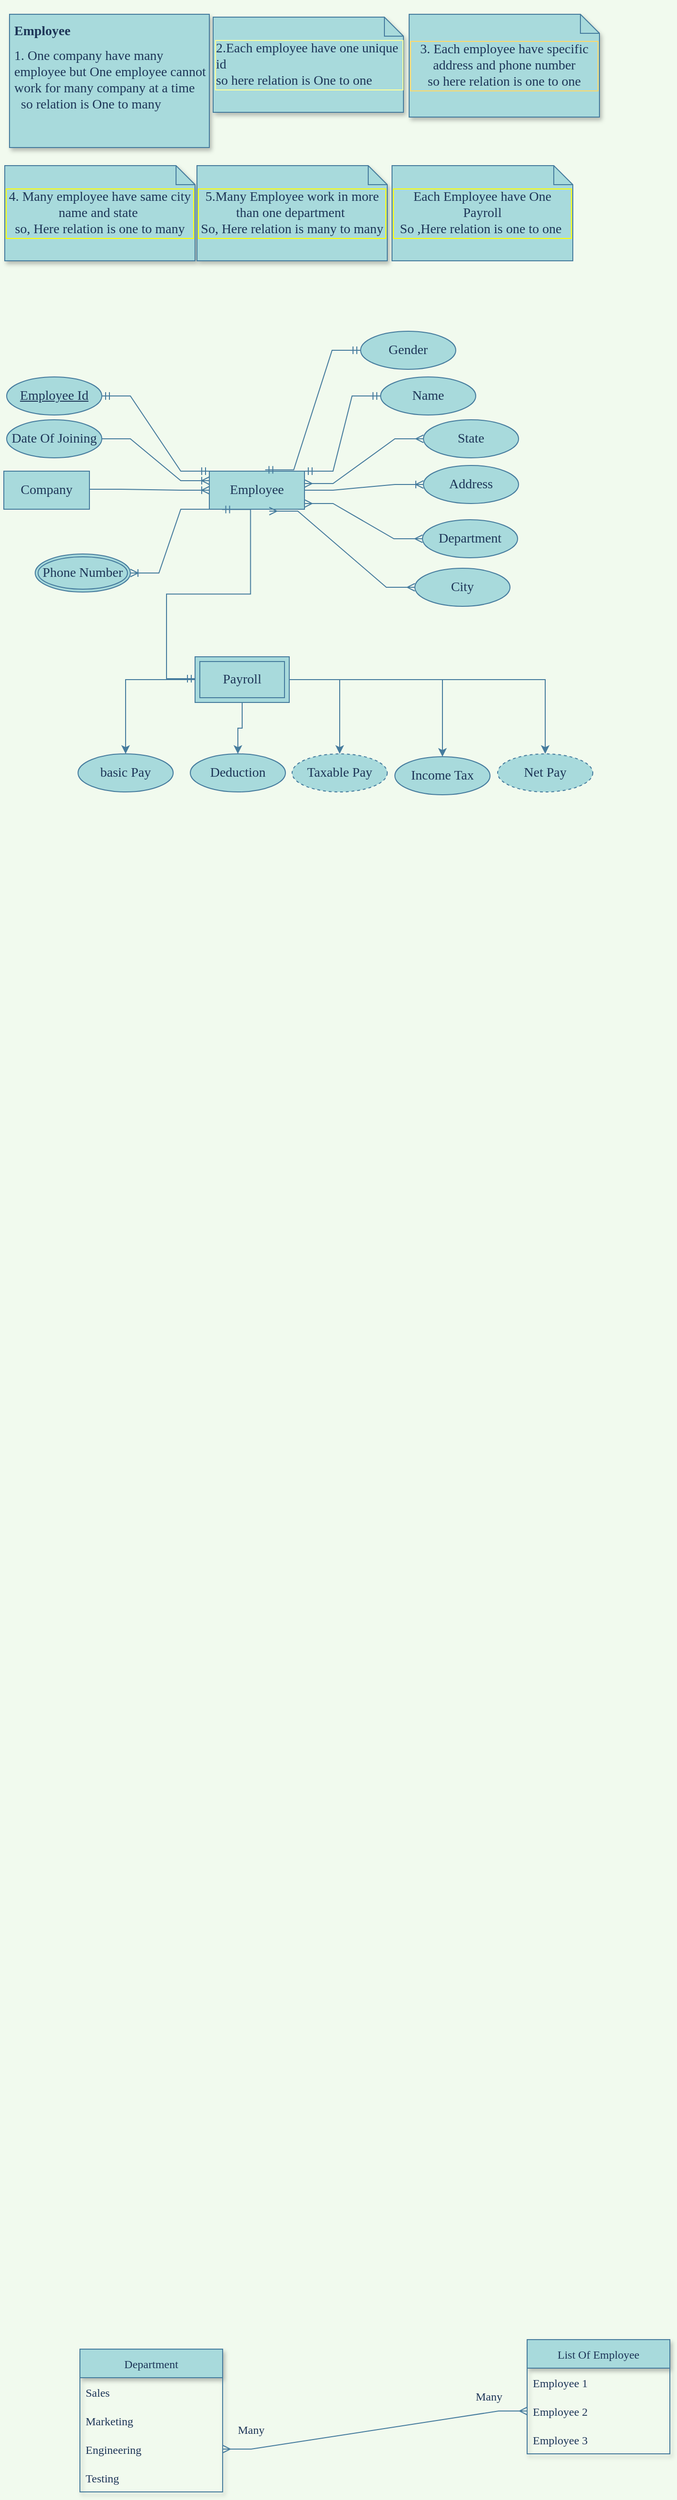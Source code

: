 <mxfile version="20.2.0" type="device"><diagram id="MEAiCIMWe3D46PceooLe" name="Page-1"><mxGraphModel dx="2234" dy="2414" grid="1" gridSize="3" guides="1" tooltips="1" connect="1" arrows="1" fold="1" page="1" pageScale="1" pageWidth="850" pageHeight="1100" background="#F1FAEE" math="0" shadow="0"><root><mxCell id="0"/><mxCell id="1" parent="0"/><mxCell id="LRdIDic8p2OFSXdLYlGY-76" value="List Of Employee" style="swimlane;fontStyle=0;childLayout=stackLayout;horizontal=1;startSize=30;horizontalStack=0;resizeParent=1;resizeParentMax=0;resizeLast=0;collapsible=1;marginBottom=0;shadow=1;fillColor=#A8DADC;strokeColor=#457B9D;fontColor=#1D3557;fontFamily=Times New Roman;" parent="1" vertex="1"><mxGeometry x="550" y="1390" width="150" height="120" as="geometry"/></mxCell><mxCell id="LRdIDic8p2OFSXdLYlGY-77" value="Employee 1" style="text;strokeColor=none;fillColor=none;align=left;verticalAlign=middle;spacingLeft=4;spacingRight=4;overflow=hidden;points=[[0,0.5],[1,0.5]];portConstraint=eastwest;rotatable=0;shadow=1;fontColor=#1D3557;fontFamily=Times New Roman;" parent="LRdIDic8p2OFSXdLYlGY-76" vertex="1"><mxGeometry y="30" width="150" height="30" as="geometry"/></mxCell><mxCell id="LRdIDic8p2OFSXdLYlGY-78" value="Employee 2" style="text;strokeColor=none;fillColor=none;align=left;verticalAlign=middle;spacingLeft=4;spacingRight=4;overflow=hidden;points=[[0,0.5],[1,0.5]];portConstraint=eastwest;rotatable=0;shadow=1;fontColor=#1D3557;fontFamily=Times New Roman;" parent="LRdIDic8p2OFSXdLYlGY-76" vertex="1"><mxGeometry y="60" width="150" height="30" as="geometry"/></mxCell><mxCell id="LRdIDic8p2OFSXdLYlGY-79" value="Employee 3" style="text;strokeColor=none;fillColor=none;align=left;verticalAlign=middle;spacingLeft=4;spacingRight=4;overflow=hidden;points=[[0,0.5],[1,0.5]];portConstraint=eastwest;rotatable=0;shadow=1;fontColor=#1D3557;fontFamily=Times New Roman;" parent="LRdIDic8p2OFSXdLYlGY-76" vertex="1"><mxGeometry y="90" width="150" height="30" as="geometry"/></mxCell><mxCell id="LRdIDic8p2OFSXdLYlGY-82" value="Department" style="swimlane;fontStyle=0;childLayout=stackLayout;horizontal=1;startSize=30;horizontalStack=0;resizeParent=1;resizeParentMax=0;resizeLast=0;collapsible=1;marginBottom=0;shadow=1;fillColor=#A8DADC;strokeColor=#457B9D;fontColor=#1D3557;fontFamily=Times New Roman;" parent="1" vertex="1"><mxGeometry x="80" y="1400" width="150" height="150" as="geometry"/></mxCell><mxCell id="LRdIDic8p2OFSXdLYlGY-83" value="Sales" style="text;strokeColor=none;fillColor=none;align=left;verticalAlign=middle;spacingLeft=4;spacingRight=4;overflow=hidden;points=[[0,0.5],[1,0.5]];portConstraint=eastwest;rotatable=0;shadow=1;fontColor=#1D3557;fontFamily=Times New Roman;" parent="LRdIDic8p2OFSXdLYlGY-82" vertex="1"><mxGeometry y="30" width="150" height="30" as="geometry"/></mxCell><mxCell id="LRdIDic8p2OFSXdLYlGY-84" value="Marketing" style="text;strokeColor=none;fillColor=none;align=left;verticalAlign=middle;spacingLeft=4;spacingRight=4;overflow=hidden;points=[[0,0.5],[1,0.5]];portConstraint=eastwest;rotatable=0;shadow=1;fontColor=#1D3557;fontFamily=Times New Roman;" parent="LRdIDic8p2OFSXdLYlGY-82" vertex="1"><mxGeometry y="60" width="150" height="30" as="geometry"/></mxCell><mxCell id="LRdIDic8p2OFSXdLYlGY-85" value="Engineering" style="text;strokeColor=none;fillColor=none;align=left;verticalAlign=middle;spacingLeft=4;spacingRight=4;overflow=hidden;points=[[0,0.5],[1,0.5]];portConstraint=eastwest;rotatable=0;shadow=1;fontColor=#1D3557;fontFamily=Times New Roman;" parent="LRdIDic8p2OFSXdLYlGY-82" vertex="1"><mxGeometry y="90" width="150" height="30" as="geometry"/></mxCell><mxCell id="LRdIDic8p2OFSXdLYlGY-87" value="Testing" style="text;strokeColor=none;fillColor=none;align=left;verticalAlign=middle;spacingLeft=4;spacingRight=4;overflow=hidden;points=[[0,0.5],[1,0.5]];portConstraint=eastwest;rotatable=0;shadow=1;fontColor=#1D3557;fontFamily=Times New Roman;" parent="LRdIDic8p2OFSXdLYlGY-82" vertex="1"><mxGeometry y="120" width="150" height="30" as="geometry"/></mxCell><mxCell id="LRdIDic8p2OFSXdLYlGY-91" value="&lt;h1 style=&quot;font-size: 14px;&quot;&gt;Employee&lt;/h1&gt;&lt;div style=&quot;font-size: 14px;&quot;&gt;1. One company have many employee but One employee cannot work for many company at a time&amp;nbsp;&lt;/div&gt;&lt;div style=&quot;font-size: 14px;&quot;&gt;&amp;nbsp; so relation is One to many&lt;/div&gt;&lt;div style=&quot;font-size: 14px;&quot;&gt;&lt;br style=&quot;font-size: 14px;&quot;&gt;&lt;/div&gt;" style="text;html=1;strokeColor=#457B9D;fillColor=#A8DADC;spacing=5;spacingTop=-20;whiteSpace=wrap;overflow=hidden;rounded=0;shadow=1;verticalAlign=middle;fontFamily=Times New Roman;fontSize=14;fontColor=#1D3557;labelBorderColor=none;" parent="1" vertex="1"><mxGeometry x="6" y="-1053" width="210" height="140" as="geometry"/></mxCell><mxCell id="LRdIDic8p2OFSXdLYlGY-98" value="" style="edgeStyle=entityRelationEdgeStyle;fontSize=12;html=1;endArrow=ERmany;startArrow=ERmany;rounded=0;exitX=1;exitY=0.5;exitDx=0;exitDy=0;entryX=0;entryY=0.5;entryDx=0;entryDy=0;strokeColor=#457B9D;fontColor=#1D3557;labelBackgroundColor=#F1FAEE;fontFamily=Times New Roman;" parent="1" source="LRdIDic8p2OFSXdLYlGY-85" target="LRdIDic8p2OFSXdLYlGY-78" edge="1"><mxGeometry width="100" height="100" relative="1" as="geometry"><mxPoint x="310" y="1515" as="sourcePoint"/><mxPoint x="410" y="1415" as="targetPoint"/></mxGeometry></mxCell><mxCell id="LRdIDic8p2OFSXdLYlGY-132" value="2.Each employee have one unique id&amp;nbsp;&lt;br style=&quot;font-size: 14px;&quot;&gt;so here relation is One to one" style="shape=note;size=20;whiteSpace=wrap;html=1;shadow=1;align=left;fillColor=#A8DADC;strokeColor=#457B9D;verticalAlign=middle;labelBorderColor=#FFFF99;fontSize=14;fontFamily=Times New Roman;fontColor=#1D3557;" parent="1" vertex="1"><mxGeometry x="220" y="-1050" width="200" height="100" as="geometry"/></mxCell><mxCell id="LRdIDic8p2OFSXdLYlGY-133" value="3. Each employee have specific address and phone number&lt;br style=&quot;font-size: 14px;&quot;&gt;so here relation is one to one" style="shape=note;size=20;whiteSpace=wrap;html=1;shadow=1;fillColor=#A8DADC;strokeColor=#457B9D;fontSize=14;fontFamily=Times New Roman;fontColor=#1D3557;labelBorderColor=#FFD966;" parent="1" vertex="1"><mxGeometry x="426" y="-1053" width="200" height="108" as="geometry"/></mxCell><mxCell id="LRdIDic8p2OFSXdLYlGY-135" value="4. Many employee have same city name and state&amp;nbsp;&lt;br style=&quot;font-size: 14px;&quot;&gt;so, Here relation is one to many" style="shape=note;size=20;whiteSpace=wrap;html=1;shadow=1;labelBorderColor=#FFFF00;verticalAlign=middle;fontSize=14;fontFamily=Times New Roman;labelBackgroundColor=none;fillColor=#A8DADC;strokeColor=#457B9D;fontColor=#1D3557;" parent="1" vertex="1"><mxGeometry x="1" y="-894" width="200" height="100" as="geometry"/></mxCell><mxCell id="LRdIDic8p2OFSXdLYlGY-137" value="5.Many Employee work in more than one department&amp;nbsp;&lt;br&gt;So, Here relation is many to many" style="shape=note;size=20;whiteSpace=wrap;html=1;shadow=1;labelBackgroundColor=none;labelBorderColor=#FFFF00;fontFamily=Times New Roman;fontSize=14;fillColor=#A8DADC;strokeColor=#457B9D;fontColor=#1D3557;" parent="1" vertex="1"><mxGeometry x="203" y="-894" width="200" height="100" as="geometry"/></mxCell><mxCell id="LRdIDic8p2OFSXdLYlGY-143" value="Many" style="text;html=1;strokeColor=none;fillColor=none;align=center;verticalAlign=middle;whiteSpace=wrap;rounded=0;shadow=1;fontFamily=Times New Roman;fontColor=#1D3557;" parent="1" vertex="1"><mxGeometry x="230" y="1470" width="60" height="30" as="geometry"/></mxCell><mxCell id="LRdIDic8p2OFSXdLYlGY-145" value="Many" style="text;html=1;strokeColor=none;fillColor=none;align=center;verticalAlign=middle;whiteSpace=wrap;rounded=0;shadow=1;fontFamily=Times New Roman;fontColor=#1D3557;" parent="1" vertex="1"><mxGeometry x="480" y="1435" width="60" height="30" as="geometry"/></mxCell><mxCell id="LRdIDic8p2OFSXdLYlGY-154" value="Each Employee have One Payroll&lt;br style=&quot;font-size: 14px;&quot;&gt;So ,Here relation is one to one&amp;nbsp;" style="shape=note;size=20;whiteSpace=wrap;html=1;fontColor=#1D3557;strokeColor=#457B9D;fillColor=#A8DADC;fontFamily=Times New Roman;fontSize=14;labelBorderColor=#FFFF00;" parent="1" vertex="1"><mxGeometry x="408" y="-894" width="190" height="100" as="geometry"/></mxCell><mxCell id="LRdIDic8p2OFSXdLYlGY-157" value="Company" style="whiteSpace=wrap;html=1;align=center;fontFamily=Times New Roman;fontSize=14;fontColor=#1D3557;strokeColor=#457B9D;fillColor=#A8DADC;" parent="1" vertex="1"><mxGeometry y="-573" width="90" height="40" as="geometry"/></mxCell><mxCell id="LRdIDic8p2OFSXdLYlGY-159" value="Employee Id" style="ellipse;whiteSpace=wrap;html=1;align=center;fontStyle=4;fontFamily=Times New Roman;fontSize=14;fontColor=#1D3557;strokeColor=#457B9D;fillColor=#A8DADC;" parent="1" vertex="1"><mxGeometry x="3" y="-672" width="100" height="40" as="geometry"/></mxCell><mxCell id="LRdIDic8p2OFSXdLYlGY-188" value="Name" style="ellipse;whiteSpace=wrap;html=1;align=center;fontFamily=Times New Roman;fontSize=14;fontColor=#1D3557;strokeColor=#457B9D;fillColor=#A8DADC;" parent="1" vertex="1"><mxGeometry x="396" y="-672" width="100" height="40" as="geometry"/></mxCell><mxCell id="LRdIDic8p2OFSXdLYlGY-190" value="" style="edgeStyle=entityRelationEdgeStyle;fontSize=12;html=1;endArrow=ERmandOne;startArrow=ERmandOne;rounded=0;fontFamily=Times New Roman;fontColor=#1D3557;strokeColor=#457B9D;fillColor=#A8DADC;entryX=0;entryY=0.5;entryDx=0;entryDy=0;exitX=1;exitY=0;exitDx=0;exitDy=0;" parent="1" source="LRdIDic8p2OFSXdLYlGY-195" target="LRdIDic8p2OFSXdLYlGY-188" edge="1"><mxGeometry width="100" height="100" relative="1" as="geometry"><mxPoint x="318" y="-573" as="sourcePoint"/><mxPoint x="450" y="-666" as="targetPoint"/></mxGeometry></mxCell><mxCell id="LRdIDic8p2OFSXdLYlGY-195" value="Employee" style="whiteSpace=wrap;html=1;align=center;fontFamily=Times New Roman;fontSize=14;fontColor=#1D3557;strokeColor=#457B9D;fillColor=#A8DADC;" parent="1" vertex="1"><mxGeometry x="216" y="-573" width="100" height="40" as="geometry"/></mxCell><mxCell id="LRdIDic8p2OFSXdLYlGY-197" value="Department" style="ellipse;whiteSpace=wrap;html=1;align=center;fontFamily=Times New Roman;fontSize=14;fontColor=#1D3557;strokeColor=#457B9D;fillColor=#A8DADC;" parent="1" vertex="1"><mxGeometry x="440" y="-522" width="100" height="40" as="geometry"/></mxCell><mxCell id="LRdIDic8p2OFSXdLYlGY-198" value="" style="edgeStyle=entityRelationEdgeStyle;fontSize=12;html=1;endArrow=ERmandOne;startArrow=ERmandOne;rounded=0;fontFamily=Times New Roman;fontColor=#1D3557;strokeColor=#457B9D;fillColor=#A8DADC;entryX=0;entryY=0.5;entryDx=0;entryDy=0;exitX=0.133;exitY=1.005;exitDx=0;exitDy=0;exitPerimeter=0;" parent="1" source="LRdIDic8p2OFSXdLYlGY-195" edge="1"><mxGeometry width="100" height="100" relative="1" as="geometry"><mxPoint x="279" y="-489" as="sourcePoint"/><mxPoint x="201" y="-355" as="targetPoint"/></mxGeometry></mxCell><mxCell id="LRdIDic8p2OFSXdLYlGY-199" value="" style="edgeStyle=entityRelationEdgeStyle;fontSize=12;html=1;endArrow=ERmandOne;startArrow=ERmandOne;rounded=0;fontFamily=Times New Roman;fontColor=#1D3557;strokeColor=#457B9D;fillColor=#A8DADC;entryX=1;entryY=0.5;entryDx=0;entryDy=0;exitX=0;exitY=0;exitDx=0;exitDy=0;" parent="1" source="LRdIDic8p2OFSXdLYlGY-195" target="LRdIDic8p2OFSXdLYlGY-159" edge="1"><mxGeometry width="100" height="100" relative="1" as="geometry"><mxPoint x="221" y="-591" as="sourcePoint"/><mxPoint x="365" y="-586" as="targetPoint"/></mxGeometry></mxCell><mxCell id="LRdIDic8p2OFSXdLYlGY-202" value="" style="edgeStyle=entityRelationEdgeStyle;fontSize=12;html=1;endArrow=ERoneToMany;rounded=0;fontFamily=Times New Roman;fontColor=#1D3557;strokeColor=#457B9D;fillColor=#A8DADC;entryX=0;entryY=0.5;entryDx=0;entryDy=0;" parent="1" target="LRdIDic8p2OFSXdLYlGY-195" edge="1"><mxGeometry width="100" height="100" relative="1" as="geometry"><mxPoint x="90" y="-554" as="sourcePoint"/><mxPoint x="190" y="-654" as="targetPoint"/></mxGeometry></mxCell><mxCell id="LRdIDic8p2OFSXdLYlGY-206" value="" style="edgeStyle=entityRelationEdgeStyle;fontSize=12;html=1;endArrow=ERoneToMany;rounded=0;fontFamily=Times New Roman;fontColor=#1D3557;strokeColor=#457B9D;fillColor=#A8DADC;entryX=1;entryY=0.5;entryDx=0;entryDy=0;exitX=0;exitY=1;exitDx=0;exitDy=0;" parent="1" source="LRdIDic8p2OFSXdLYlGY-195" target="LRdIDic8p2OFSXdLYlGY-227" edge="1"><mxGeometry width="100" height="100" relative="1" as="geometry"><mxPoint x="316" y="-551" as="sourcePoint"/><mxPoint x="115.0" y="-484" as="targetPoint"/></mxGeometry></mxCell><mxCell id="LRdIDic8p2OFSXdLYlGY-221" value="" style="edgeStyle=orthogonalEdgeStyle;rounded=0;orthogonalLoop=1;jettySize=auto;html=1;fontFamily=Times New Roman;fontSize=14;fontColor=#1D3557;strokeColor=#457B9D;fillColor=#A8DADC;entryX=0.5;entryY=0;entryDx=0;entryDy=0;" parent="1" source="LRdIDic8p2OFSXdLYlGY-207" target="LRdIDic8p2OFSXdLYlGY-208" edge="1"><mxGeometry relative="1" as="geometry"><mxPoint x="297" y="-237" as="targetPoint"/></mxGeometry></mxCell><mxCell id="LRdIDic8p2OFSXdLYlGY-222" value="" style="edgeStyle=orthogonalEdgeStyle;rounded=0;orthogonalLoop=1;jettySize=auto;html=1;fontFamily=Times New Roman;fontSize=14;fontColor=#1D3557;strokeColor=#457B9D;fillColor=#A8DADC;" parent="1" source="LRdIDic8p2OFSXdLYlGY-207" target="LRdIDic8p2OFSXdLYlGY-210" edge="1"><mxGeometry relative="1" as="geometry"/></mxCell><mxCell id="LRdIDic8p2OFSXdLYlGY-223" style="edgeStyle=orthogonalEdgeStyle;rounded=0;orthogonalLoop=1;jettySize=auto;html=1;entryX=0.5;entryY=0;entryDx=0;entryDy=0;fontFamily=Times New Roman;fontSize=14;fontColor=#1D3557;strokeColor=#457B9D;fillColor=#A8DADC;" parent="1" source="LRdIDic8p2OFSXdLYlGY-207" target="LRdIDic8p2OFSXdLYlGY-212" edge="1"><mxGeometry relative="1" as="geometry"/></mxCell><mxCell id="LRdIDic8p2OFSXdLYlGY-224" style="edgeStyle=orthogonalEdgeStyle;rounded=0;orthogonalLoop=1;jettySize=auto;html=1;fontFamily=Times New Roman;fontSize=14;fontColor=#1D3557;strokeColor=#457B9D;fillColor=#A8DADC;" parent="1" source="LRdIDic8p2OFSXdLYlGY-207" target="LRdIDic8p2OFSXdLYlGY-211" edge="1"><mxGeometry relative="1" as="geometry"/></mxCell><mxCell id="LRdIDic8p2OFSXdLYlGY-225" style="edgeStyle=orthogonalEdgeStyle;rounded=0;orthogonalLoop=1;jettySize=auto;html=1;entryX=0.5;entryY=0;entryDx=0;entryDy=0;fontFamily=Times New Roman;fontSize=14;fontColor=#1D3557;strokeColor=#457B9D;fillColor=#A8DADC;" parent="1" source="LRdIDic8p2OFSXdLYlGY-207" target="LRdIDic8p2OFSXdLYlGY-213" edge="1"><mxGeometry relative="1" as="geometry"/></mxCell><mxCell id="LRdIDic8p2OFSXdLYlGY-207" value="Payroll" style="shape=ext;margin=3;double=1;whiteSpace=wrap;html=1;align=center;fontFamily=Times New Roman;fontSize=14;fontColor=#1D3557;strokeColor=#457B9D;fillColor=#A8DADC;" parent="1" vertex="1"><mxGeometry x="201" y="-378" width="99" height="48" as="geometry"/></mxCell><mxCell id="LRdIDic8p2OFSXdLYlGY-208" value="basic Pay" style="ellipse;whiteSpace=wrap;html=1;align=center;fontFamily=Times New Roman;fontSize=14;fontColor=#1D3557;strokeColor=#457B9D;fillColor=#A8DADC;" parent="1" vertex="1"><mxGeometry x="78" y="-276" width="100" height="40" as="geometry"/></mxCell><mxCell id="LRdIDic8p2OFSXdLYlGY-209" value="" style="edgeStyle=entityRelationEdgeStyle;fontSize=12;html=1;endArrow=ERmany;startArrow=ERmany;rounded=0;fontFamily=Times New Roman;fontColor=#1D3557;strokeColor=#457B9D;fillColor=#A8DADC;entryX=0;entryY=0.5;entryDx=0;entryDy=0;" parent="1" target="LRdIDic8p2OFSXdLYlGY-197" edge="1"><mxGeometry width="100" height="100" relative="1" as="geometry"><mxPoint x="316" y="-539" as="sourcePoint"/><mxPoint x="416" y="-639" as="targetPoint"/></mxGeometry></mxCell><mxCell id="LRdIDic8p2OFSXdLYlGY-210" value="Deduction" style="ellipse;whiteSpace=wrap;html=1;align=center;fontFamily=Times New Roman;fontSize=14;fontColor=#1D3557;strokeColor=#457B9D;fillColor=#A8DADC;" parent="1" vertex="1"><mxGeometry x="196" y="-276" width="100" height="40" as="geometry"/></mxCell><mxCell id="LRdIDic8p2OFSXdLYlGY-211" value="Income Tax" style="ellipse;whiteSpace=wrap;html=1;align=center;fontFamily=Times New Roman;fontSize=14;fontColor=#1D3557;strokeColor=#457B9D;fillColor=#A8DADC;" parent="1" vertex="1"><mxGeometry x="411" y="-273" width="100" height="40" as="geometry"/></mxCell><mxCell id="LRdIDic8p2OFSXdLYlGY-212" value="Taxable Pay" style="ellipse;whiteSpace=wrap;html=1;align=center;dashed=1;fontFamily=Times New Roman;fontSize=14;fontColor=#1D3557;strokeColor=#457B9D;fillColor=#A8DADC;" parent="1" vertex="1"><mxGeometry x="303" y="-276" width="100" height="40" as="geometry"/></mxCell><mxCell id="LRdIDic8p2OFSXdLYlGY-213" value="Net Pay" style="ellipse;whiteSpace=wrap;html=1;align=center;dashed=1;fontFamily=Times New Roman;fontSize=14;fontColor=#1D3557;strokeColor=#457B9D;fillColor=#A8DADC;" parent="1" vertex="1"><mxGeometry x="519" y="-276" width="100" height="40" as="geometry"/></mxCell><mxCell id="LRdIDic8p2OFSXdLYlGY-227" value="Phone Number" style="ellipse;shape=doubleEllipse;margin=3;whiteSpace=wrap;html=1;align=center;fontFamily=Times New Roman;fontSize=14;fontColor=#1D3557;strokeColor=#457B9D;fillColor=#A8DADC;" parent="1" vertex="1"><mxGeometry x="33" y="-486" width="100" height="40" as="geometry"/></mxCell><mxCell id="LRdIDic8p2OFSXdLYlGY-229" value="" style="edgeStyle=entityRelationEdgeStyle;fontSize=12;html=1;endArrow=ERoneToMany;rounded=0;fontFamily=Times New Roman;fontColor=#1D3557;strokeColor=#457B9D;fillColor=#A8DADC;exitX=1;exitY=0.5;exitDx=0;exitDy=0;" parent="1" source="LRdIDic8p2OFSXdLYlGY-195" target="LRdIDic8p2OFSXdLYlGY-230" edge="1"><mxGeometry width="100" height="100" relative="1" as="geometry"><mxPoint x="464" y="-570" as="sourcePoint"/><mxPoint x="465" y="-558" as="targetPoint"/></mxGeometry></mxCell><mxCell id="LRdIDic8p2OFSXdLYlGY-230" value="Address" style="ellipse;whiteSpace=wrap;html=1;align=center;fontFamily=Times New Roman;fontSize=14;fontColor=#1D3557;strokeColor=#457B9D;fillColor=#A8DADC;" parent="1" vertex="1"><mxGeometry x="441" y="-579" width="100" height="40" as="geometry"/></mxCell><mxCell id="LRdIDic8p2OFSXdLYlGY-231" value="City" style="ellipse;whiteSpace=wrap;html=1;align=center;fontFamily=Times New Roman;fontSize=14;fontColor=#1D3557;strokeColor=#457B9D;fillColor=#A8DADC;" parent="1" vertex="1"><mxGeometry x="432" y="-471" width="100" height="40" as="geometry"/></mxCell><mxCell id="LRdIDic8p2OFSXdLYlGY-232" value="State" style="ellipse;whiteSpace=wrap;html=1;align=center;fontFamily=Times New Roman;fontSize=14;fontColor=#1D3557;strokeColor=#457B9D;fillColor=#A8DADC;" parent="1" vertex="1"><mxGeometry x="441" y="-627" width="100" height="40" as="geometry"/></mxCell><mxCell id="LRdIDic8p2OFSXdLYlGY-233" value="" style="edgeStyle=entityRelationEdgeStyle;fontSize=12;html=1;endArrow=ERmany;startArrow=ERmany;rounded=0;fontFamily=Times New Roman;fontColor=#1D3557;strokeColor=#457B9D;fillColor=#A8DADC;entryX=0;entryY=0.5;entryDx=0;entryDy=0;" parent="1" target="LRdIDic8p2OFSXdLYlGY-232" edge="1"><mxGeometry width="100" height="100" relative="1" as="geometry"><mxPoint x="316" y="-560" as="sourcePoint"/><mxPoint x="555" y="-600" as="targetPoint"/></mxGeometry></mxCell><mxCell id="LRdIDic8p2OFSXdLYlGY-234" value="" style="edgeStyle=entityRelationEdgeStyle;fontSize=12;html=1;endArrow=ERmany;startArrow=ERmany;rounded=0;fontFamily=Times New Roman;fontColor=#1D3557;strokeColor=#457B9D;fillColor=#A8DADC;exitX=0.63;exitY=1.05;exitDx=0;exitDy=0;exitPerimeter=0;entryX=0;entryY=0.5;entryDx=0;entryDy=0;" parent="1" source="LRdIDic8p2OFSXdLYlGY-195" target="LRdIDic8p2OFSXdLYlGY-231" edge="1"><mxGeometry width="100" height="100" relative="1" as="geometry"><mxPoint x="309" y="-443" as="sourcePoint"/><mxPoint x="409" y="-543" as="targetPoint"/></mxGeometry></mxCell><mxCell id="LRdIDic8p2OFSXdLYlGY-235" value="Gender" style="ellipse;whiteSpace=wrap;html=1;align=center;fontFamily=Times New Roman;fontSize=14;fontColor=#1D3557;strokeColor=#457B9D;fillColor=#A8DADC;" parent="1" vertex="1"><mxGeometry x="375" y="-720" width="100" height="40" as="geometry"/></mxCell><mxCell id="LRdIDic8p2OFSXdLYlGY-236" value="" style="edgeStyle=entityRelationEdgeStyle;fontSize=12;html=1;endArrow=ERmandOne;startArrow=ERmandOne;rounded=0;fontFamily=Times New Roman;fontColor=#1D3557;strokeColor=#457B9D;fillColor=#A8DADC;exitX=0.587;exitY=-0.033;exitDx=0;exitDy=0;exitPerimeter=0;" parent="1" source="LRdIDic8p2OFSXdLYlGY-195" target="LRdIDic8p2OFSXdLYlGY-235" edge="1"><mxGeometry width="100" height="100" relative="1" as="geometry"><mxPoint x="275" y="-599" as="sourcePoint"/><mxPoint x="375" y="-699" as="targetPoint"/></mxGeometry></mxCell><mxCell id="LRdIDic8p2OFSXdLYlGY-239" value="Date Of Joining" style="ellipse;whiteSpace=wrap;html=1;align=center;fontFamily=Times New Roman;fontSize=14;fontColor=#1D3557;strokeColor=#457B9D;fillColor=#A8DADC;" parent="1" vertex="1"><mxGeometry x="3" y="-627" width="100" height="40" as="geometry"/></mxCell><mxCell id="LRdIDic8p2OFSXdLYlGY-240" value="" style="edgeStyle=entityRelationEdgeStyle;fontSize=12;html=1;endArrow=ERoneToMany;rounded=0;fontFamily=Times New Roman;fontColor=#1D3557;strokeColor=#457B9D;fillColor=#A8DADC;entryX=0;entryY=0.25;entryDx=0;entryDy=0;exitX=1;exitY=0.5;exitDx=0;exitDy=0;" parent="1" source="LRdIDic8p2OFSXdLYlGY-239" target="LRdIDic8p2OFSXdLYlGY-195" edge="1"><mxGeometry width="100" height="100" relative="1" as="geometry"><mxPoint x="247" y="-692" as="sourcePoint"/><mxPoint x="337" y="-783" as="targetPoint"/></mxGeometry></mxCell></root></mxGraphModel></diagram></mxfile>